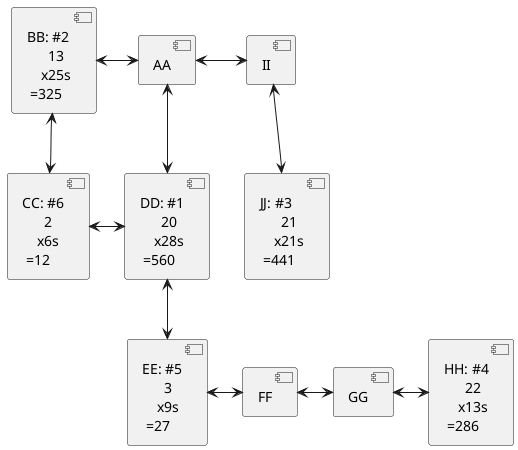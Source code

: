 @startuml
[AA]
component BB [
BB: #2
      13
    x25s
 =325
]
component CC [
CC: #6
      2
    x6s
 =12
]
component DD [
DD: #1
      20
    x28s
 =560
]
component EE [
EE: #5
      3
    x9s
 =27
]
[FF]
[GG]
component HH [
HH: #4
      22
    x13s
 =286
]
[II]
component JJ [
JJ: #3
      21
    x21s
 =441
]
AA <--> DD
AA <-r-> II
AA <-l-> BB
BB <--> CC
CC <-r-> DD
DD <--> EE
EE <-r-> FF
FF <-r-> GG
GG <-r-> HH
II <--> JJ
'Valve AA has flow rate=0; tunnels lead to valves DD, II, BB
'Valve BB has flow rate=13; tunnels lead to valves CC, AA
'Valve CC has flow rate=2; tunnels lead to valves DD, BB
'Valve DD has flow rate=20; tunnels lead to valves CC, AA, EE
'Valve EE has flow rate=3; tunnels lead to valves FF, DD
'Valve FF has flow rate=0; tunnels lead to valves EE, GG
'Valve GG has flow rate=0; tunnels lead to valves FF, HH
'Valve HH has flow rate=22; tunnel leads to valve GG
'Valve II has flow rate=0; tunnels lead to valves AA, JJ
'Valve JJ has flow rate=21; tunnel leads to valve II
@enduml

